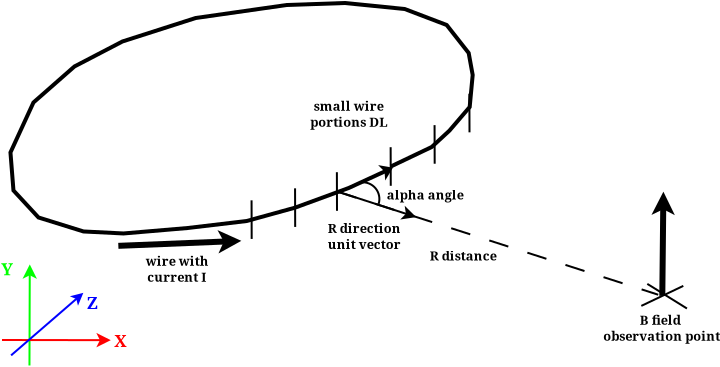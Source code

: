 <?xml version="1.0" encoding="UTF-8"?>
<dia:diagram xmlns:dia="http://www.lysator.liu.se/~alla/dia/">
  <dia:layer name="Background" visible="true" active="true">
    <dia:object type="Standard - PolyLine" version="0" id="O0">
      <dia:attribute name="obj_pos">
        <dia:point val="28.111,13.783"/>
      </dia:attribute>
      <dia:attribute name="obj_bb">
        <dia:rectangle val="8.887,5.45;32.201,17.174"/>
      </dia:attribute>
      <dia:attribute name="poly_points">
        <dia:point val="28.111,13.783"/>
        <dia:point val="25.9,14.8"/>
        <dia:point val="23.222,15.781"/>
        <dia:point val="20.8,16.45"/>
        <dia:point val="17.85,16.8"/>
        <dia:point val="14.639,17.073"/>
        <dia:point val="12.639,16.973"/>
        <dia:point val="10.389,16.273"/>
        <dia:point val="9.139,14.923"/>
        <dia:point val="8.989,13.023"/>
        <dia:point val="10.139,10.523"/>
        <dia:point val="12.189,8.723"/>
        <dia:point val="14.589,7.473"/>
        <dia:point val="18.25,6.3"/>
        <dia:point val="22.8,5.65"/>
        <dia:point val="25.7,5.55"/>
        <dia:point val="28.7,5.85"/>
        <dia:point val="30.8,6.65"/>
        <dia:point val="31.9,8.05"/>
        <dia:point val="32.1,9.15"/>
        <dia:point val="31.95,10.75"/>
        <dia:point val="30.936,11.933"/>
        <dia:point val="30.05,12.75"/>
        <dia:point val="28.001,13.726"/>
      </dia:attribute>
      <dia:attribute name="line_width">
        <dia:real val="0.2"/>
      </dia:attribute>
      <dia:attribute name="start_arrow">
        <dia:enum val="22"/>
      </dia:attribute>
      <dia:attribute name="start_arrow_length">
        <dia:real val="0.24"/>
      </dia:attribute>
      <dia:attribute name="start_arrow_width">
        <dia:real val="0.33"/>
      </dia:attribute>
      <dia:connections>
        <dia:connection handle="2" to="O13" connection="0"/>
        <dia:connection handle="23" to="O4" connection="0"/>
      </dia:connections>
    </dia:object>
    <dia:object type="Standard - Text" version="1" id="O1">
      <dia:attribute name="obj_pos">
        <dia:point val="17.3,18.837"/>
      </dia:attribute>
      <dia:attribute name="obj_bb">
        <dia:rectangle val="15.636,18.06;18.964,19.615"/>
      </dia:attribute>
      <dia:attribute name="text">
        <dia:composite type="text">
          <dia:attribute name="string">
            <dia:string>#wire with
current I#</dia:string>
          </dia:attribute>
          <dia:attribute name="font">
            <dia:font family="serif" style="80" name="Times-Bold"/>
          </dia:attribute>
          <dia:attribute name="height">
            <dia:real val="0.8"/>
          </dia:attribute>
          <dia:attribute name="pos">
            <dia:point val="17.3,18.663"/>
          </dia:attribute>
          <dia:attribute name="color">
            <dia:color val="#000000"/>
          </dia:attribute>
          <dia:attribute name="alignment">
            <dia:enum val="1"/>
          </dia:attribute>
        </dia:composite>
      </dia:attribute>
      <dia:attribute name="valign">
        <dia:enum val="2"/>
      </dia:attribute>
    </dia:object>
    <dia:object type="Standard - Line" version="0" id="O2">
      <dia:attribute name="obj_pos">
        <dia:point val="30.194,11.656"/>
      </dia:attribute>
      <dia:attribute name="obj_bb">
        <dia:rectangle val="30.144,11.606;30.25,13.638"/>
      </dia:attribute>
      <dia:attribute name="conn_endpoints">
        <dia:point val="30.194,11.656"/>
        <dia:point val="30.2,13.588"/>
      </dia:attribute>
      <dia:attribute name="numcp">
        <dia:int val="1"/>
      </dia:attribute>
    </dia:object>
    <dia:object type="Standard - Line" version="0" id="O3">
      <dia:attribute name="obj_pos">
        <dia:point val="31.935,10.085"/>
      </dia:attribute>
      <dia:attribute name="obj_bb">
        <dia:rectangle val="31.885,10.035;31.992,12.067"/>
      </dia:attribute>
      <dia:attribute name="conn_endpoints">
        <dia:point val="31.935,10.085"/>
        <dia:point val="31.941,12.016"/>
      </dia:attribute>
      <dia:attribute name="numcp">
        <dia:int val="1"/>
      </dia:attribute>
    </dia:object>
    <dia:object type="Standard - Line" version="0" id="O4">
      <dia:attribute name="obj_pos">
        <dia:point val="27.998,12.76"/>
      </dia:attribute>
      <dia:attribute name="obj_bb">
        <dia:rectangle val="27.948,12.71;28.054,14.742"/>
      </dia:attribute>
      <dia:attribute name="conn_endpoints">
        <dia:point val="27.998,12.76"/>
        <dia:point val="28.004,14.691"/>
      </dia:attribute>
      <dia:attribute name="numcp">
        <dia:int val="1"/>
      </dia:attribute>
    </dia:object>
    <dia:object type="Standard - Line" version="0" id="O5">
      <dia:attribute name="obj_pos">
        <dia:point val="25.31,14.01"/>
      </dia:attribute>
      <dia:attribute name="obj_bb">
        <dia:rectangle val="25.26,13.96;25.367,15.992"/>
      </dia:attribute>
      <dia:attribute name="conn_endpoints">
        <dia:point val="25.31,14.01"/>
        <dia:point val="25.316,15.941"/>
      </dia:attribute>
      <dia:attribute name="numcp">
        <dia:int val="1"/>
      </dia:attribute>
    </dia:object>
    <dia:object type="Standard - Text" version="1" id="O6">
      <dia:attribute name="obj_pos">
        <dia:point val="25.906,11.086"/>
      </dia:attribute>
      <dia:attribute name="obj_bb">
        <dia:rectangle val="23.786,10.309;28.026,11.864"/>
      </dia:attribute>
      <dia:attribute name="text">
        <dia:composite type="text">
          <dia:attribute name="string">
            <dia:string>#small wire
portions DL#</dia:string>
          </dia:attribute>
          <dia:attribute name="font">
            <dia:font family="serif" style="80" name="Times-Bold"/>
          </dia:attribute>
          <dia:attribute name="height">
            <dia:real val="0.8"/>
          </dia:attribute>
          <dia:attribute name="pos">
            <dia:point val="25.906,10.911"/>
          </dia:attribute>
          <dia:attribute name="color">
            <dia:color val="#000000"/>
          </dia:attribute>
          <dia:attribute name="alignment">
            <dia:enum val="1"/>
          </dia:attribute>
        </dia:composite>
      </dia:attribute>
      <dia:attribute name="valign">
        <dia:enum val="2"/>
      </dia:attribute>
    </dia:object>
    <dia:object type="Standard - Line" version="0" id="O7">
      <dia:attribute name="obj_pos">
        <dia:point val="40.531,20.694"/>
      </dia:attribute>
      <dia:attribute name="obj_bb">
        <dia:rectangle val="40.465,19.627;42.698,20.76"/>
      </dia:attribute>
      <dia:attribute name="conn_endpoints">
        <dia:point val="40.531,20.694"/>
        <dia:point val="42.631,19.694"/>
      </dia:attribute>
      <dia:attribute name="numcp">
        <dia:int val="1"/>
      </dia:attribute>
    </dia:object>
    <dia:object type="Standard - Line" version="0" id="O8">
      <dia:attribute name="obj_pos">
        <dia:point val="40.831,19.594"/>
      </dia:attribute>
      <dia:attribute name="obj_bb">
        <dia:rectangle val="40.763,19.525;42.882,20.894"/>
      </dia:attribute>
      <dia:attribute name="conn_endpoints">
        <dia:point val="40.831,19.594"/>
        <dia:point val="42.813,20.825"/>
      </dia:attribute>
      <dia:attribute name="numcp">
        <dia:int val="1"/>
      </dia:attribute>
    </dia:object>
    <dia:object type="Standard - Text" version="1" id="O9">
      <dia:attribute name="obj_pos">
        <dia:point val="41.549,21.786"/>
      </dia:attribute>
      <dia:attribute name="obj_bb">
        <dia:rectangle val="38.394,21.009;44.704,22.564"/>
      </dia:attribute>
      <dia:attribute name="text">
        <dia:composite type="text">
          <dia:attribute name="string">
            <dia:string>#B field 
observation point#</dia:string>
          </dia:attribute>
          <dia:attribute name="font">
            <dia:font family="serif" style="80" name="Times-Bold"/>
          </dia:attribute>
          <dia:attribute name="height">
            <dia:real val="0.8"/>
          </dia:attribute>
          <dia:attribute name="pos">
            <dia:point val="41.549,21.611"/>
          </dia:attribute>
          <dia:attribute name="color">
            <dia:color val="#000000"/>
          </dia:attribute>
          <dia:attribute name="alignment">
            <dia:enum val="1"/>
          </dia:attribute>
        </dia:composite>
      </dia:attribute>
      <dia:attribute name="valign">
        <dia:enum val="2"/>
      </dia:attribute>
    </dia:object>
    <dia:object type="Standard - Line" version="0" id="O10">
      <dia:attribute name="obj_pos">
        <dia:point val="41.581,20.194"/>
      </dia:attribute>
      <dia:attribute name="obj_bb">
        <dia:rectangle val="41.042,14.647;42.213,20.345"/>
      </dia:attribute>
      <dia:attribute name="conn_endpoints">
        <dia:point val="41.581,20.194"/>
        <dia:point val="41.636,14.983"/>
      </dia:attribute>
      <dia:attribute name="numcp">
        <dia:int val="1"/>
      </dia:attribute>
      <dia:attribute name="line_width">
        <dia:real val="0.3"/>
      </dia:attribute>
      <dia:attribute name="end_arrow">
        <dia:enum val="22"/>
      </dia:attribute>
      <dia:attribute name="end_arrow_length">
        <dia:real val="0.5"/>
      </dia:attribute>
      <dia:attribute name="end_arrow_width">
        <dia:real val="0.5"/>
      </dia:attribute>
      <dia:connections>
        <dia:connection handle="0" to="O7" connection="0"/>
      </dia:connections>
    </dia:object>
    <dia:object type="Standard - Line" version="0" id="O11">
      <dia:attribute name="obj_pos">
        <dia:point val="25.313,14.976"/>
      </dia:attribute>
      <dia:attribute name="obj_bb">
        <dia:rectangle val="25.25,14.913;41.44,20.199"/>
      </dia:attribute>
      <dia:attribute name="conn_endpoints">
        <dia:point val="25.313,14.976"/>
        <dia:point val="41.377,20.136"/>
      </dia:attribute>
      <dia:attribute name="numcp">
        <dia:int val="1"/>
      </dia:attribute>
      <dia:attribute name="line_style">
        <dia:enum val="1"/>
      </dia:attribute>
      <dia:connections>
        <dia:connection handle="0" to="O5" connection="0"/>
      </dia:connections>
    </dia:object>
    <dia:object type="Standard - Line" version="0" id="O12">
      <dia:attribute name="obj_pos">
        <dia:point val="14.383,17.692"/>
      </dia:attribute>
      <dia:attribute name="obj_bb">
        <dia:rectangle val="14.227,16.891;20.868,18.061"/>
      </dia:attribute>
      <dia:attribute name="conn_endpoints">
        <dia:point val="14.383,17.692"/>
        <dia:point val="20.533,17.442"/>
      </dia:attribute>
      <dia:attribute name="numcp">
        <dia:int val="1"/>
      </dia:attribute>
      <dia:attribute name="line_width">
        <dia:real val="0.3"/>
      </dia:attribute>
      <dia:attribute name="end_arrow">
        <dia:enum val="22"/>
      </dia:attribute>
      <dia:attribute name="end_arrow_length">
        <dia:real val="0.5"/>
      </dia:attribute>
      <dia:attribute name="end_arrow_width">
        <dia:real val="0.5"/>
      </dia:attribute>
    </dia:object>
    <dia:object type="Standard - Line" version="0" id="O13">
      <dia:attribute name="obj_pos">
        <dia:point val="23.219,14.816"/>
      </dia:attribute>
      <dia:attribute name="obj_bb">
        <dia:rectangle val="23.169,14.765;23.275,16.797"/>
      </dia:attribute>
      <dia:attribute name="conn_endpoints">
        <dia:point val="23.219,14.816"/>
        <dia:point val="23.225,16.747"/>
      </dia:attribute>
      <dia:attribute name="numcp">
        <dia:int val="1"/>
      </dia:attribute>
    </dia:object>
    <dia:object type="Standard - Line" version="0" id="O14">
      <dia:attribute name="obj_pos">
        <dia:point val="21.044,15.415"/>
      </dia:attribute>
      <dia:attribute name="obj_bb">
        <dia:rectangle val="20.994,15.365;21.1,17.397"/>
      </dia:attribute>
      <dia:attribute name="conn_endpoints">
        <dia:point val="21.044,15.415"/>
        <dia:point val="21.05,17.347"/>
      </dia:attribute>
      <dia:attribute name="numcp">
        <dia:int val="1"/>
      </dia:attribute>
    </dia:object>
    <dia:object type="Standard - Text" version="1" id="O15">
      <dia:attribute name="obj_pos">
        <dia:point val="31.626,18.18"/>
      </dia:attribute>
      <dia:attribute name="obj_bb">
        <dia:rectangle val="29.735,17.774;33.536,18.586"/>
      </dia:attribute>
      <dia:attribute name="text">
        <dia:composite type="text">
          <dia:attribute name="string">
            <dia:string>#R distance#</dia:string>
          </dia:attribute>
          <dia:attribute name="font">
            <dia:font family="serif" style="80" name="Times-Bold"/>
          </dia:attribute>
          <dia:attribute name="height">
            <dia:real val="0.8"/>
          </dia:attribute>
          <dia:attribute name="pos">
            <dia:point val="31.626,18.396"/>
          </dia:attribute>
          <dia:attribute name="color">
            <dia:color val="#000000"/>
          </dia:attribute>
          <dia:attribute name="alignment">
            <dia:enum val="1"/>
          </dia:attribute>
        </dia:composite>
      </dia:attribute>
      <dia:attribute name="valign">
        <dia:enum val="2"/>
      </dia:attribute>
    </dia:object>
    <dia:object type="Standard - Arc" version="0" id="O16">
      <dia:attribute name="obj_pos">
        <dia:point val="27.398,15.595"/>
      </dia:attribute>
      <dia:attribute name="obj_bb">
        <dia:rectangle val="26.428,14.45;27.486,15.666"/>
      </dia:attribute>
      <dia:attribute name="conn_endpoints">
        <dia:point val="27.398,15.595"/>
        <dia:point val="26.498,14.52"/>
      </dia:attribute>
      <dia:attribute name="curve_distance">
        <dia:real val="0.382"/>
      </dia:attribute>
      <dia:attribute name="line_width">
        <dia:real val="0.1"/>
      </dia:attribute>
    </dia:object>
    <dia:object type="Standard - Text" version="1" id="O17">
      <dia:attribute name="obj_pos">
        <dia:point val="29.725,15.13"/>
      </dia:attribute>
      <dia:attribute name="obj_bb">
        <dia:rectangle val="27.631,14.753;31.819,15.508"/>
      </dia:attribute>
      <dia:attribute name="text">
        <dia:composite type="text">
          <dia:attribute name="string">
            <dia:string>#alpha angle#</dia:string>
          </dia:attribute>
          <dia:attribute name="font">
            <dia:font family="serif" style="80" name="Times-Bold"/>
          </dia:attribute>
          <dia:attribute name="height">
            <dia:real val="0.8"/>
          </dia:attribute>
          <dia:attribute name="pos">
            <dia:point val="29.725,15.355"/>
          </dia:attribute>
          <dia:attribute name="color">
            <dia:color val="#000000"/>
          </dia:attribute>
          <dia:attribute name="alignment">
            <dia:enum val="1"/>
          </dia:attribute>
        </dia:composite>
      </dia:attribute>
      <dia:attribute name="valign">
        <dia:enum val="2"/>
      </dia:attribute>
    </dia:object>
    <dia:object type="Standard - Text" version="1" id="O18">
      <dia:attribute name="obj_pos">
        <dia:point val="26.672,17.205"/>
      </dia:attribute>
      <dia:attribute name="obj_bb">
        <dia:rectangle val="24.663,16.428;28.681,17.983"/>
      </dia:attribute>
      <dia:attribute name="text">
        <dia:composite type="text">
          <dia:attribute name="string">
            <dia:string>#R direction
unit vector#</dia:string>
          </dia:attribute>
          <dia:attribute name="font">
            <dia:font family="serif" style="80" name="Times-Bold"/>
          </dia:attribute>
          <dia:attribute name="height">
            <dia:real val="0.8"/>
          </dia:attribute>
          <dia:attribute name="pos">
            <dia:point val="26.672,17.03"/>
          </dia:attribute>
          <dia:attribute name="color">
            <dia:color val="#000000"/>
          </dia:attribute>
          <dia:attribute name="alignment">
            <dia:enum val="1"/>
          </dia:attribute>
        </dia:composite>
      </dia:attribute>
      <dia:attribute name="valign">
        <dia:enum val="2"/>
      </dia:attribute>
    </dia:object>
    <dia:object type="Standard - Line" version="0" id="O19">
      <dia:attribute name="obj_pos">
        <dia:point val="25.4,14.997"/>
      </dia:attribute>
      <dia:attribute name="obj_bb">
        <dia:rectangle val="25.337,14.934;29.383,16.41"/>
      </dia:attribute>
      <dia:attribute name="conn_endpoints">
        <dia:point val="25.4,14.997"/>
        <dia:point val="29.277,16.255"/>
      </dia:attribute>
      <dia:attribute name="numcp">
        <dia:int val="1"/>
      </dia:attribute>
      <dia:attribute name="end_arrow">
        <dia:enum val="22"/>
      </dia:attribute>
      <dia:attribute name="end_arrow_length">
        <dia:real val="0.5"/>
      </dia:attribute>
      <dia:attribute name="end_arrow_width">
        <dia:real val="0.5"/>
      </dia:attribute>
    </dia:object>
    <dia:object type="Standard - Line" version="0" id="O20">
      <dia:attribute name="obj_pos">
        <dia:point val="9.939,23.673"/>
      </dia:attribute>
      <dia:attribute name="obj_bb">
        <dia:rectangle val="9.591,18.509;10.315,23.724"/>
      </dia:attribute>
      <dia:attribute name="conn_endpoints">
        <dia:point val="9.939,23.673"/>
        <dia:point val="9.955,18.62"/>
      </dia:attribute>
      <dia:attribute name="numcp">
        <dia:int val="1"/>
      </dia:attribute>
      <dia:attribute name="line_color">
        <dia:color val="#00ff00"/>
      </dia:attribute>
      <dia:attribute name="end_arrow">
        <dia:enum val="22"/>
      </dia:attribute>
      <dia:attribute name="end_arrow_length">
        <dia:real val="0.5"/>
      </dia:attribute>
      <dia:attribute name="end_arrow_width">
        <dia:real val="0.5"/>
      </dia:attribute>
    </dia:object>
    <dia:object type="Standard - Line" version="0" id="O21">
      <dia:attribute name="obj_pos">
        <dia:point val="8.566,22.4"/>
      </dia:attribute>
      <dia:attribute name="obj_bb">
        <dia:rectangle val="8.516,22.045;14.117,22.769"/>
      </dia:attribute>
      <dia:attribute name="conn_endpoints">
        <dia:point val="8.566,22.4"/>
        <dia:point val="14.005,22.408"/>
      </dia:attribute>
      <dia:attribute name="numcp">
        <dia:int val="1"/>
      </dia:attribute>
      <dia:attribute name="line_color">
        <dia:color val="#ff0000"/>
      </dia:attribute>
      <dia:attribute name="end_arrow">
        <dia:enum val="22"/>
      </dia:attribute>
      <dia:attribute name="end_arrow_length">
        <dia:real val="0.5"/>
      </dia:attribute>
      <dia:attribute name="end_arrow_width">
        <dia:real val="0.5"/>
      </dia:attribute>
    </dia:object>
    <dia:object type="Standard - Line" version="0" id="O22">
      <dia:attribute name="obj_pos">
        <dia:point val="9.02,23.167"/>
      </dia:attribute>
      <dia:attribute name="obj_bb">
        <dia:rectangle val="8.95,19.969;12.717,23.238"/>
      </dia:attribute>
      <dia:attribute name="conn_endpoints">
        <dia:point val="9.02,23.167"/>
        <dia:point val="12.633,20.042"/>
      </dia:attribute>
      <dia:attribute name="numcp">
        <dia:int val="1"/>
      </dia:attribute>
      <dia:attribute name="line_color">
        <dia:color val="#0000ff"/>
      </dia:attribute>
      <dia:attribute name="end_arrow">
        <dia:enum val="22"/>
      </dia:attribute>
      <dia:attribute name="end_arrow_length">
        <dia:real val="0.4"/>
      </dia:attribute>
      <dia:attribute name="end_arrow_width">
        <dia:real val="0.4"/>
      </dia:attribute>
    </dia:object>
    <dia:object type="Standard - Text" version="1" id="O23">
      <dia:attribute name="obj_pos">
        <dia:point val="14.483,22.417"/>
      </dia:attribute>
      <dia:attribute name="obj_bb">
        <dia:rectangle val="14.153,21.92;14.813,22.915"/>
      </dia:attribute>
      <dia:attribute name="text">
        <dia:composite type="text">
          <dia:attribute name="string">
            <dia:string>#X#</dia:string>
          </dia:attribute>
          <dia:attribute name="font">
            <dia:font family="serif" style="80" name="Times-Bold"/>
          </dia:attribute>
          <dia:attribute name="height">
            <dia:real val="1.058"/>
          </dia:attribute>
          <dia:attribute name="pos">
            <dia:point val="14.483,22.715"/>
          </dia:attribute>
          <dia:attribute name="color">
            <dia:color val="#ff0000"/>
          </dia:attribute>
          <dia:attribute name="alignment">
            <dia:enum val="1"/>
          </dia:attribute>
        </dia:composite>
      </dia:attribute>
      <dia:attribute name="valign">
        <dia:enum val="2"/>
      </dia:attribute>
    </dia:object>
    <dia:object type="Standard - Text" version="1" id="O24">
      <dia:attribute name="obj_pos">
        <dia:point val="8.828,18.83"/>
      </dia:attribute>
      <dia:attribute name="obj_bb">
        <dia:rectangle val="8.518,18.332;9.138,19.327"/>
      </dia:attribute>
      <dia:attribute name="text">
        <dia:composite type="text">
          <dia:attribute name="string">
            <dia:string>#Y#</dia:string>
          </dia:attribute>
          <dia:attribute name="font">
            <dia:font family="serif" style="80" name="Times-Bold"/>
          </dia:attribute>
          <dia:attribute name="height">
            <dia:real val="1.058"/>
          </dia:attribute>
          <dia:attribute name="pos">
            <dia:point val="8.828,19.127"/>
          </dia:attribute>
          <dia:attribute name="color">
            <dia:color val="#00ff00"/>
          </dia:attribute>
          <dia:attribute name="alignment">
            <dia:enum val="1"/>
          </dia:attribute>
        </dia:composite>
      </dia:attribute>
      <dia:attribute name="valign">
        <dia:enum val="2"/>
      </dia:attribute>
    </dia:object>
    <dia:object type="Standard - Text" version="1" id="O25">
      <dia:attribute name="obj_pos">
        <dia:point val="13.083,20.517"/>
      </dia:attribute>
      <dia:attribute name="obj_bb">
        <dia:rectangle val="12.773,20.02;13.393,21.015"/>
      </dia:attribute>
      <dia:attribute name="text">
        <dia:composite type="text">
          <dia:attribute name="string">
            <dia:string>#Z#</dia:string>
          </dia:attribute>
          <dia:attribute name="font">
            <dia:font family="serif" style="80" name="Times-Bold"/>
          </dia:attribute>
          <dia:attribute name="height">
            <dia:real val="1.058"/>
          </dia:attribute>
          <dia:attribute name="pos">
            <dia:point val="13.083,20.815"/>
          </dia:attribute>
          <dia:attribute name="color">
            <dia:color val="#0000ff"/>
          </dia:attribute>
          <dia:attribute name="alignment">
            <dia:enum val="1"/>
          </dia:attribute>
        </dia:composite>
      </dia:attribute>
      <dia:attribute name="valign">
        <dia:enum val="2"/>
      </dia:attribute>
    </dia:object>
  </dia:layer>
</dia:diagram>
